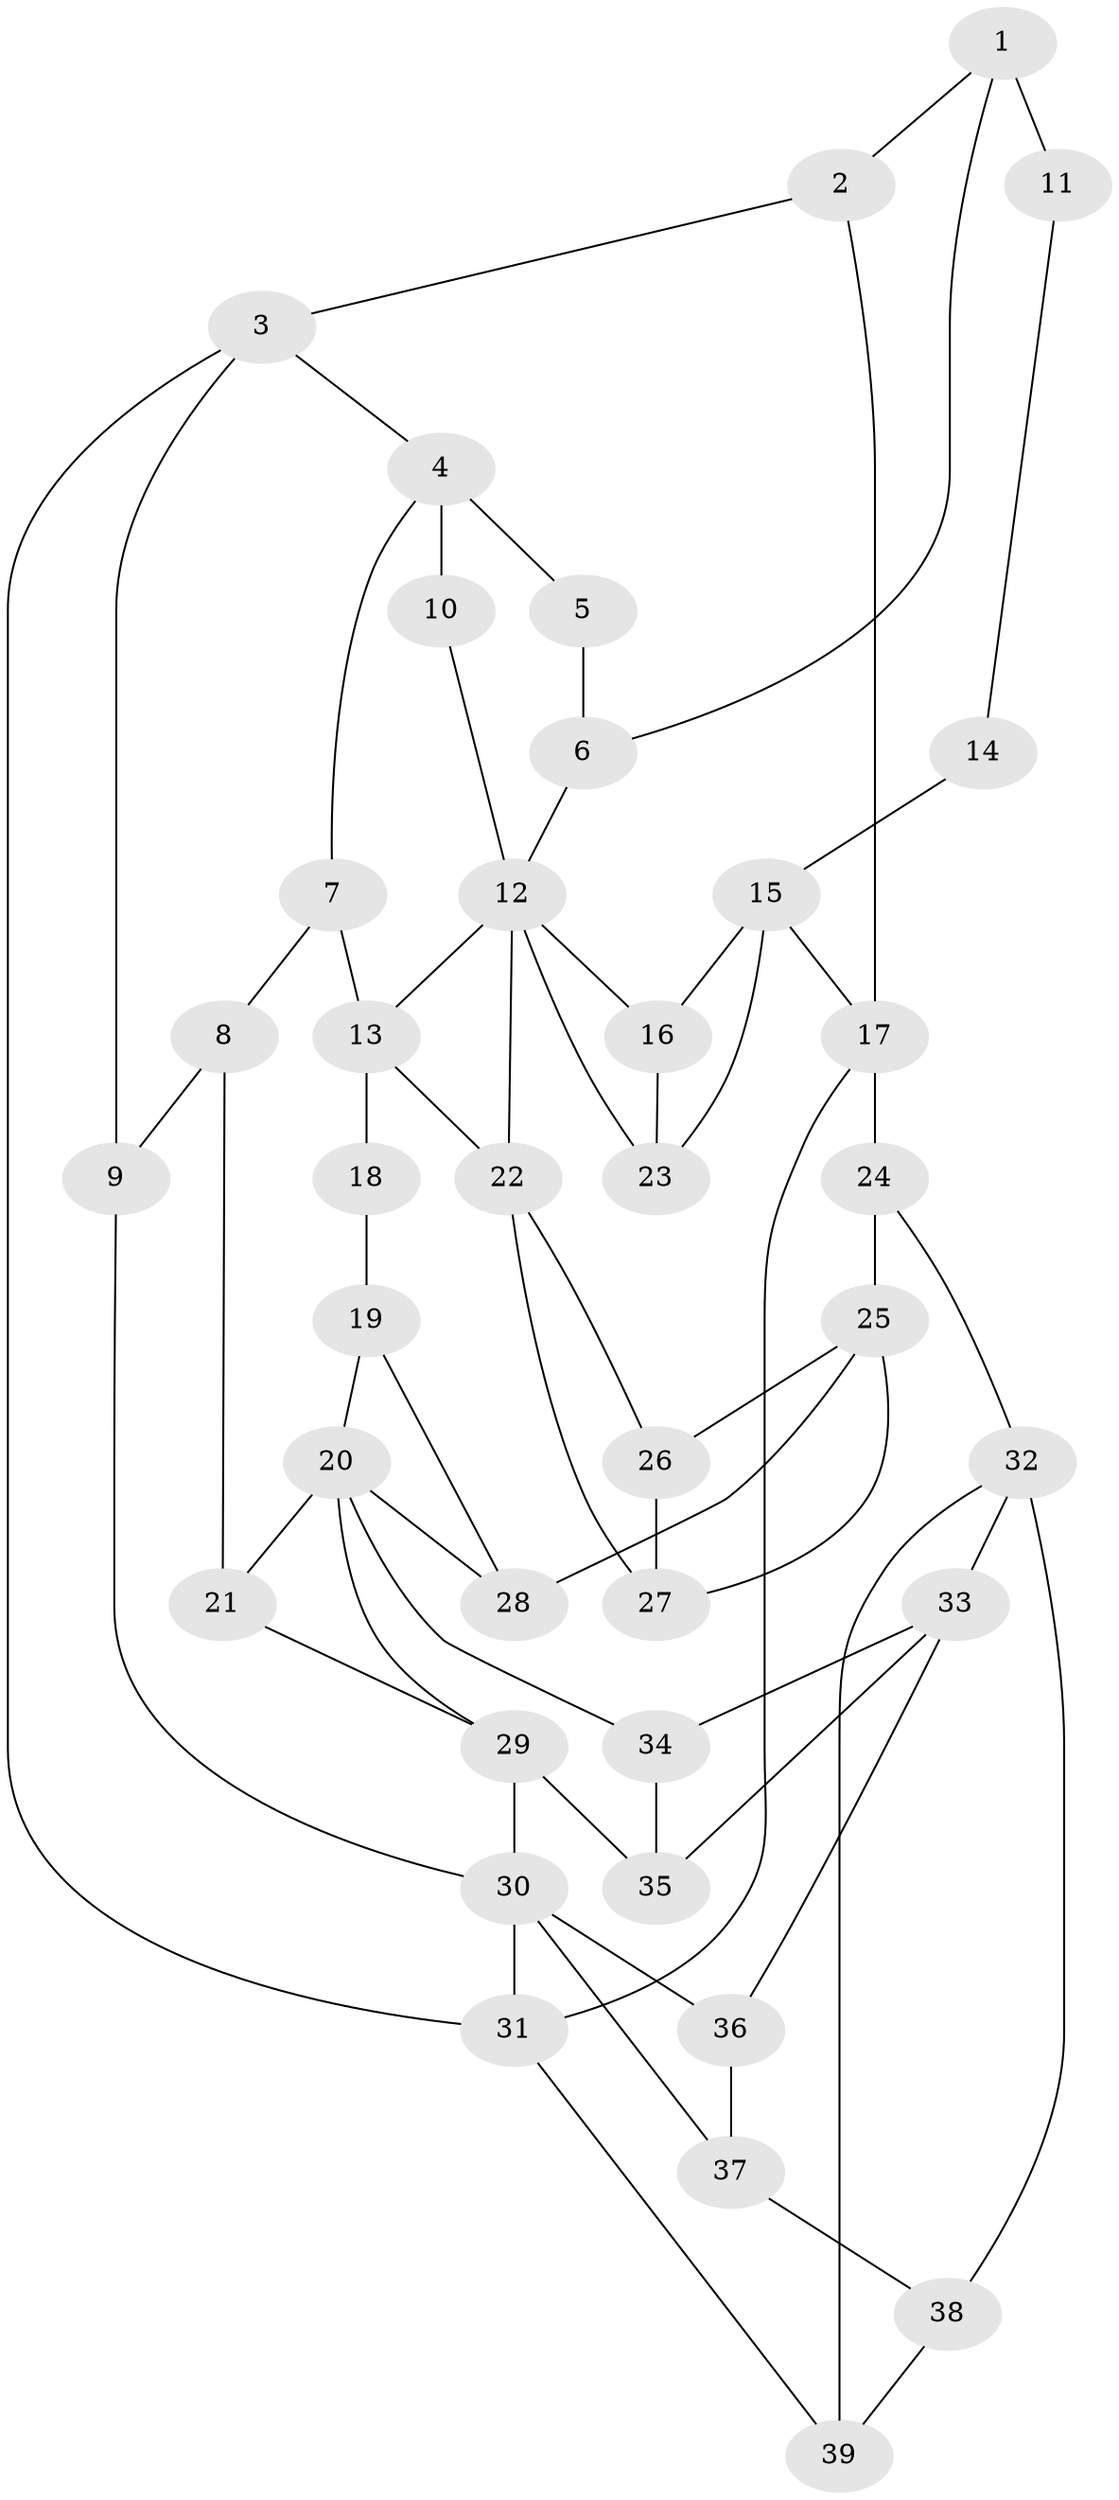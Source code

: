 // original degree distribution, {3: 0.02564102564102564, 5: 0.5897435897435898, 4: 0.20512820512820512, 6: 0.1794871794871795}
// Generated by graph-tools (version 1.1) at 2025/54/03/04/25 22:54:47]
// undirected, 39 vertices, 65 edges
graph export_dot {
  node [color=gray90,style=filled];
  1;
  2;
  3;
  4;
  5;
  6;
  7;
  8;
  9;
  10;
  11;
  12;
  13;
  14;
  15;
  16;
  17;
  18;
  19;
  20;
  21;
  22;
  23;
  24;
  25;
  26;
  27;
  28;
  29;
  30;
  31;
  32;
  33;
  34;
  35;
  36;
  37;
  38;
  39;
  1 -- 2 [weight=1.0];
  1 -- 6 [weight=1.0];
  1 -- 11 [weight=2.0];
  2 -- 3 [weight=1.0];
  2 -- 17 [weight=2.0];
  3 -- 4 [weight=1.0];
  3 -- 9 [weight=1.0];
  3 -- 31 [weight=1.0];
  4 -- 5 [weight=2.0];
  4 -- 7 [weight=1.0];
  4 -- 10 [weight=2.0];
  5 -- 6 [weight=1.0];
  6 -- 12 [weight=1.0];
  7 -- 8 [weight=1.0];
  7 -- 13 [weight=1.0];
  8 -- 9 [weight=1.0];
  8 -- 21 [weight=1.0];
  9 -- 30 [weight=1.0];
  10 -- 12 [weight=1.0];
  11 -- 14 [weight=1.0];
  12 -- 13 [weight=1.0];
  12 -- 16 [weight=1.0];
  12 -- 22 [weight=1.0];
  12 -- 23 [weight=1.0];
  13 -- 18 [weight=2.0];
  13 -- 22 [weight=2.0];
  14 -- 15 [weight=2.0];
  15 -- 16 [weight=1.0];
  15 -- 17 [weight=2.0];
  15 -- 23 [weight=1.0];
  16 -- 23 [weight=1.0];
  17 -- 24 [weight=2.0];
  17 -- 31 [weight=1.0];
  18 -- 19 [weight=1.0];
  19 -- 20 [weight=1.0];
  19 -- 28 [weight=1.0];
  20 -- 21 [weight=2.0];
  20 -- 28 [weight=1.0];
  20 -- 29 [weight=1.0];
  20 -- 34 [weight=1.0];
  21 -- 29 [weight=1.0];
  22 -- 26 [weight=1.0];
  22 -- 27 [weight=1.0];
  24 -- 25 [weight=2.0];
  24 -- 32 [weight=2.0];
  25 -- 26 [weight=1.0];
  25 -- 27 [weight=1.0];
  25 -- 28 [weight=1.0];
  26 -- 27 [weight=1.0];
  29 -- 30 [weight=2.0];
  29 -- 35 [weight=1.0];
  30 -- 31 [weight=1.0];
  30 -- 36 [weight=1.0];
  30 -- 37 [weight=1.0];
  31 -- 39 [weight=1.0];
  32 -- 33 [weight=2.0];
  32 -- 38 [weight=1.0];
  32 -- 39 [weight=1.0];
  33 -- 34 [weight=1.0];
  33 -- 35 [weight=1.0];
  33 -- 36 [weight=1.0];
  34 -- 35 [weight=1.0];
  36 -- 37 [weight=1.0];
  37 -- 38 [weight=1.0];
  38 -- 39 [weight=1.0];
}

